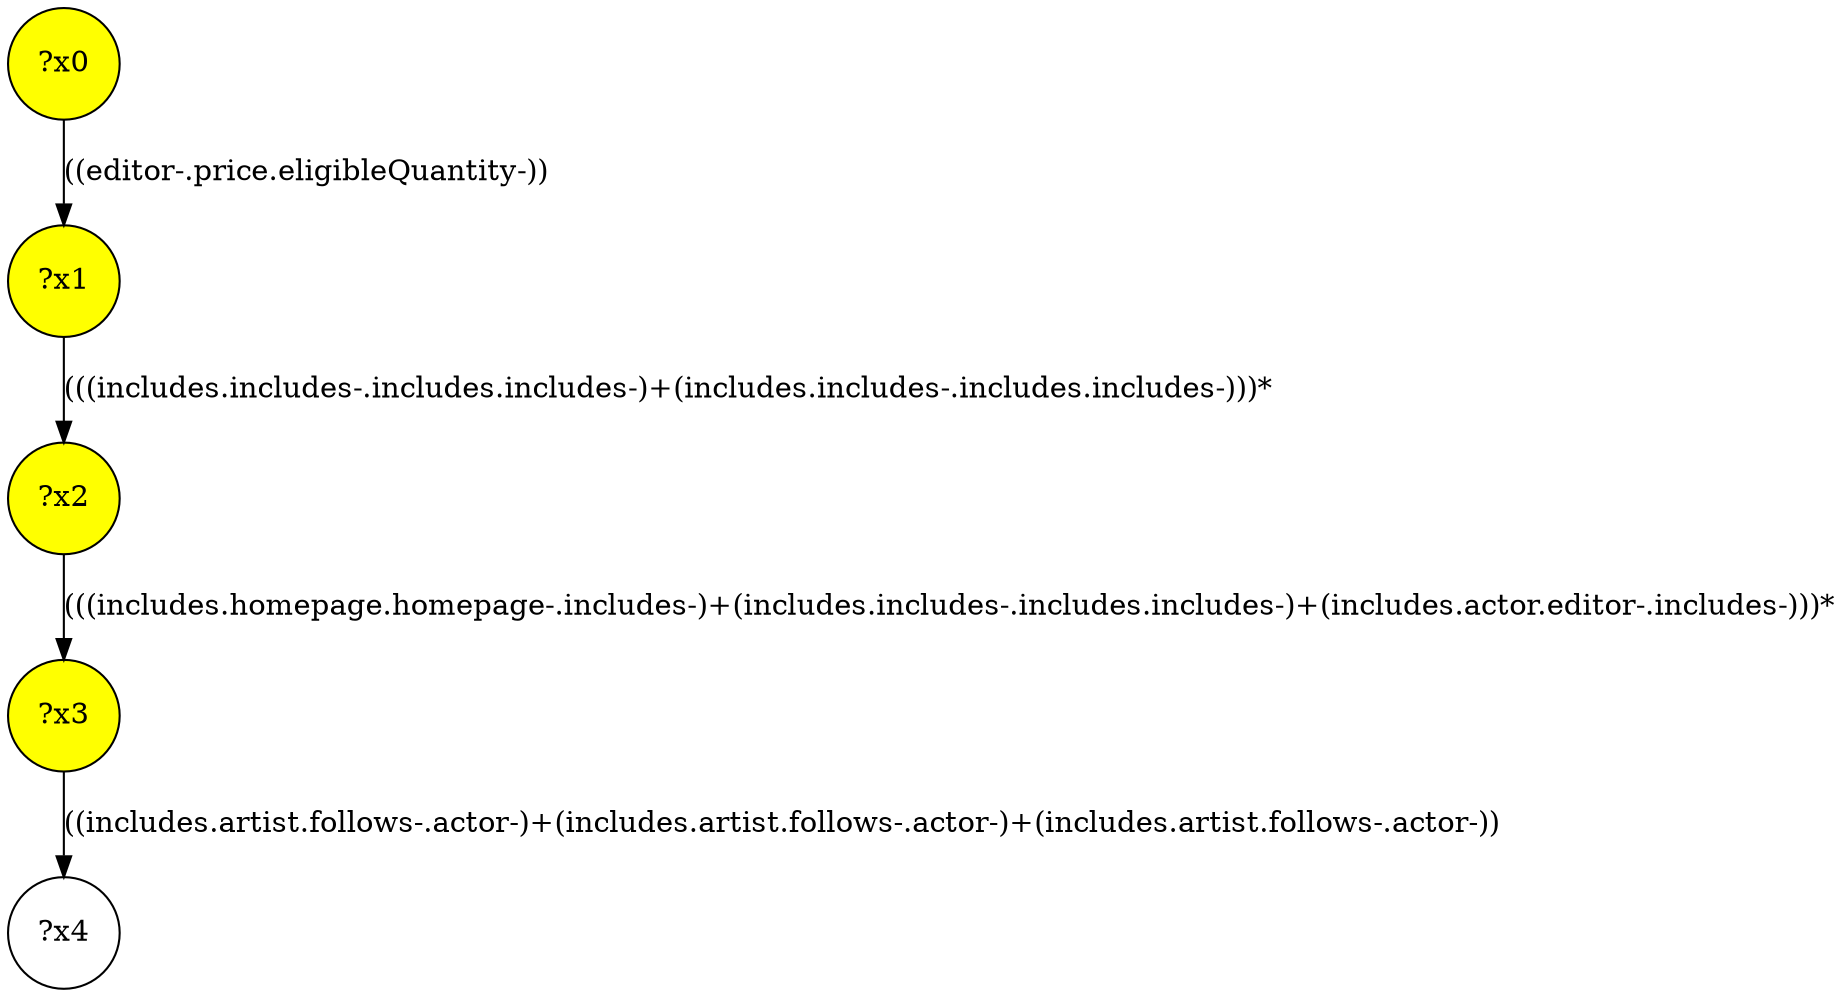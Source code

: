 digraph g {
	x0 [fillcolor="yellow", style="filled," shape=circle, label="?x0"];
	x1 [fillcolor="yellow", style="filled," shape=circle, label="?x1"];
	x3 [fillcolor="yellow", style="filled," shape=circle, label="?x3"];
	x2 [fillcolor="yellow", style="filled," shape=circle, label="?x2"];
	x0 -> x1 [label="((editor-.price.eligibleQuantity-))"];
	x1 -> x2 [label="(((includes.includes-.includes.includes-)+(includes.includes-.includes.includes-)))*"];
	x2 -> x3 [label="(((includes.homepage.homepage-.includes-)+(includes.includes-.includes.includes-)+(includes.actor.editor-.includes-)))*"];
	x4 [shape=circle, label="?x4"];
	x3 -> x4 [label="((includes.artist.follows-.actor-)+(includes.artist.follows-.actor-)+(includes.artist.follows-.actor-))"];
}
